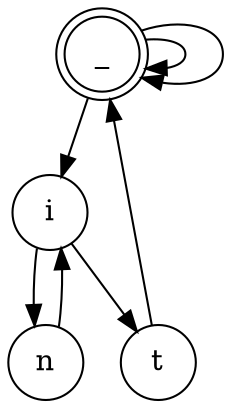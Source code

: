 digraph {   
    node [shape = doublecircle, color = black] _ ;
    node [shape = circle];
    node [color= black];
    _ -> _ -> i -> n -> i -> t -> _ -> _;	
}